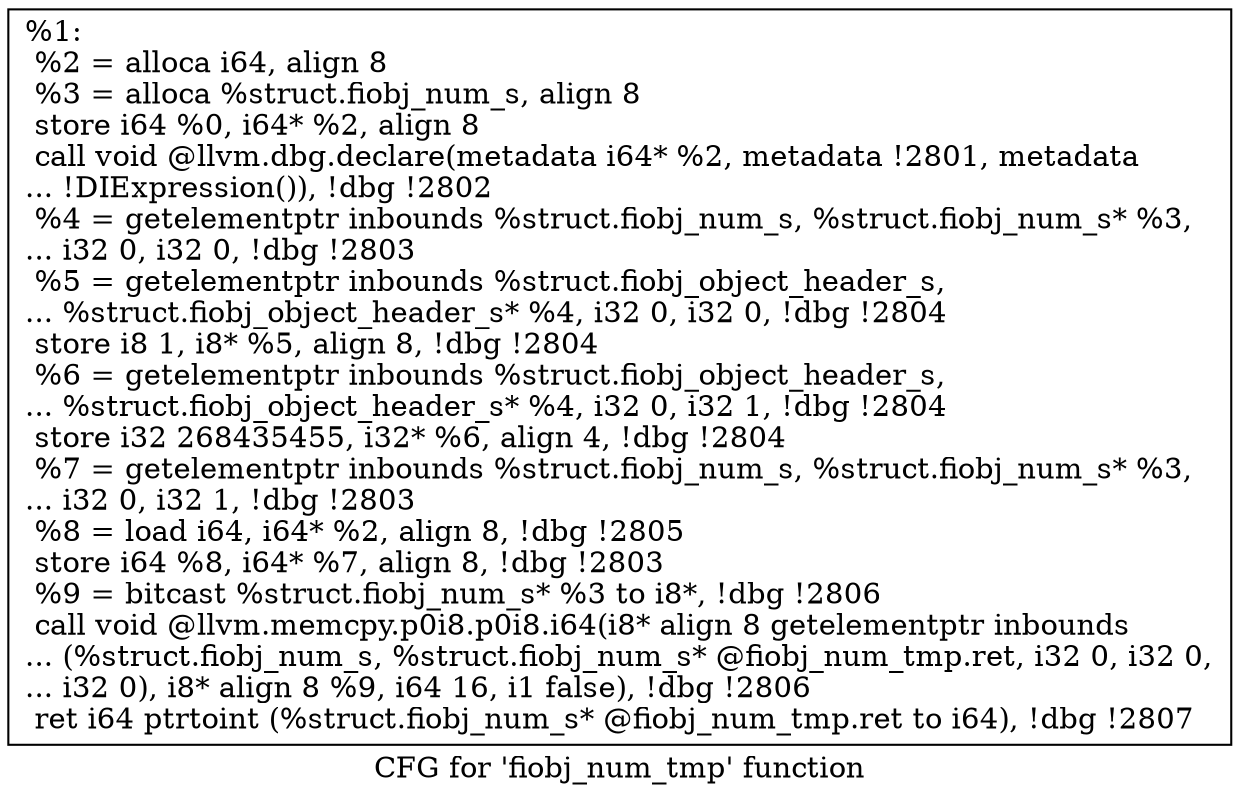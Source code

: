 digraph "CFG for 'fiobj_num_tmp' function" {
	label="CFG for 'fiobj_num_tmp' function";

	Node0x55685201f680 [shape=record,label="{%1:\l  %2 = alloca i64, align 8\l  %3 = alloca %struct.fiobj_num_s, align 8\l  store i64 %0, i64* %2, align 8\l  call void @llvm.dbg.declare(metadata i64* %2, metadata !2801, metadata\l... !DIExpression()), !dbg !2802\l  %4 = getelementptr inbounds %struct.fiobj_num_s, %struct.fiobj_num_s* %3,\l... i32 0, i32 0, !dbg !2803\l  %5 = getelementptr inbounds %struct.fiobj_object_header_s,\l... %struct.fiobj_object_header_s* %4, i32 0, i32 0, !dbg !2804\l  store i8 1, i8* %5, align 8, !dbg !2804\l  %6 = getelementptr inbounds %struct.fiobj_object_header_s,\l... %struct.fiobj_object_header_s* %4, i32 0, i32 1, !dbg !2804\l  store i32 268435455, i32* %6, align 4, !dbg !2804\l  %7 = getelementptr inbounds %struct.fiobj_num_s, %struct.fiobj_num_s* %3,\l... i32 0, i32 1, !dbg !2803\l  %8 = load i64, i64* %2, align 8, !dbg !2805\l  store i64 %8, i64* %7, align 8, !dbg !2803\l  %9 = bitcast %struct.fiobj_num_s* %3 to i8*, !dbg !2806\l  call void @llvm.memcpy.p0i8.p0i8.i64(i8* align 8 getelementptr inbounds\l... (%struct.fiobj_num_s, %struct.fiobj_num_s* @fiobj_num_tmp.ret, i32 0, i32 0,\l... i32 0), i8* align 8 %9, i64 16, i1 false), !dbg !2806\l  ret i64 ptrtoint (%struct.fiobj_num_s* @fiobj_num_tmp.ret to i64), !dbg !2807\l}"];
}
